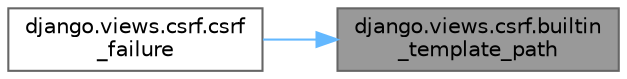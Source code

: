 digraph "django.views.csrf.builtin_template_path"
{
 // LATEX_PDF_SIZE
  bgcolor="transparent";
  edge [fontname=Helvetica,fontsize=10,labelfontname=Helvetica,labelfontsize=10];
  node [fontname=Helvetica,fontsize=10,shape=box,height=0.2,width=0.4];
  rankdir="RL";
  Node1 [id="Node000001",label="django.views.csrf.builtin\l_template_path",height=0.2,width=0.4,color="gray40", fillcolor="grey60", style="filled", fontcolor="black",tooltip=" "];
  Node1 -> Node2 [id="edge1_Node000001_Node000002",dir="back",color="steelblue1",style="solid",tooltip=" "];
  Node2 [id="Node000002",label="django.views.csrf.csrf\l_failure",height=0.2,width=0.4,color="grey40", fillcolor="white", style="filled",URL="$namespacedjango_1_1views_1_1csrf.html#a50340fe31f31b4b54ca9f1aa773c43c0",tooltip=" "];
}
